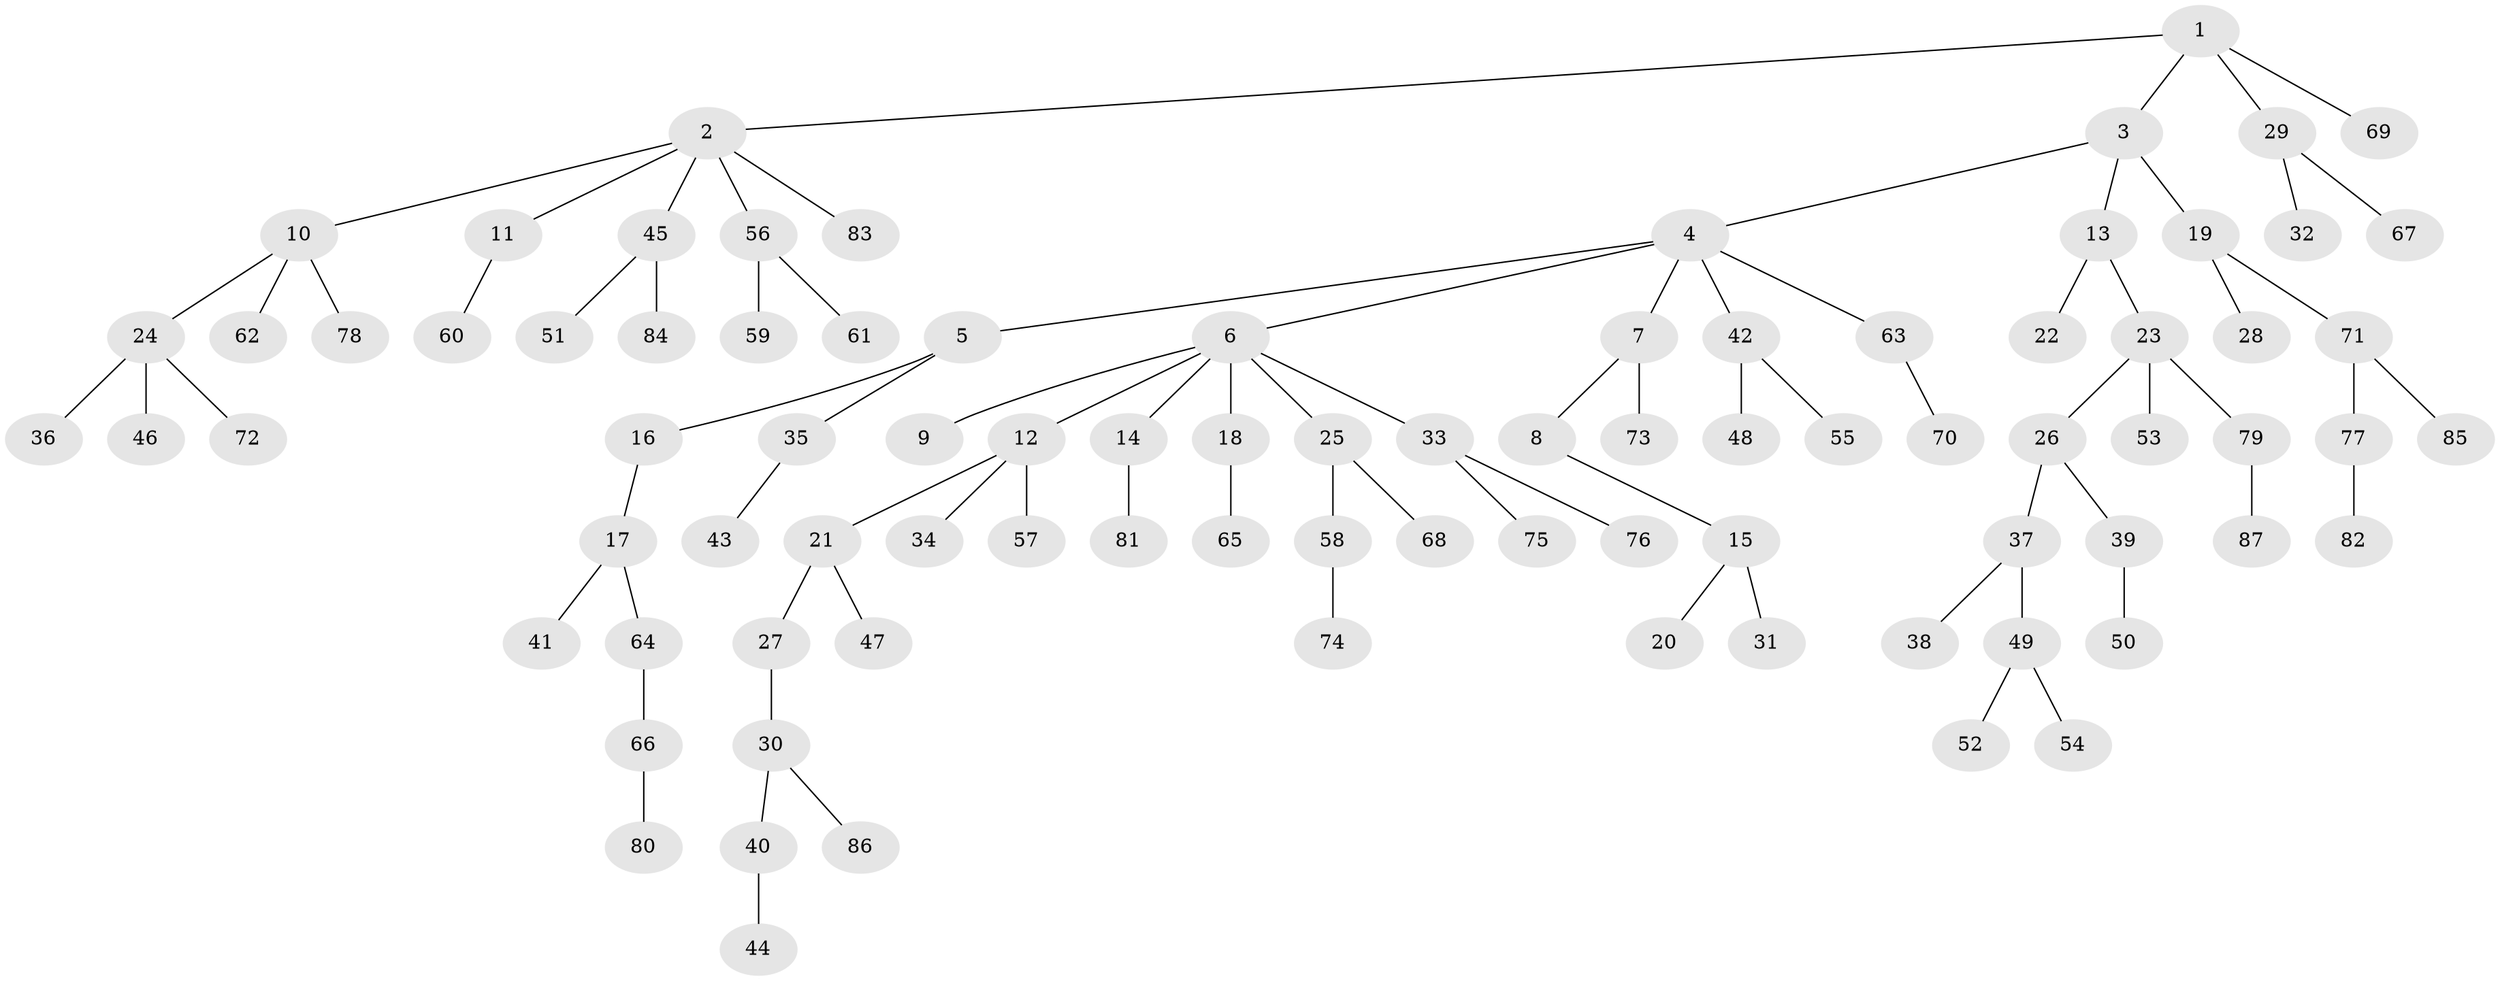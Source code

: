 // coarse degree distribution, {5: 0.017241379310344827, 8: 0.034482758620689655, 4: 0.05172413793103448, 6: 0.017241379310344827, 3: 0.1206896551724138, 1: 0.5862068965517241, 2: 0.1724137931034483}
// Generated by graph-tools (version 1.1) at 2025/52/02/27/25 19:52:10]
// undirected, 87 vertices, 86 edges
graph export_dot {
graph [start="1"]
  node [color=gray90,style=filled];
  1;
  2;
  3;
  4;
  5;
  6;
  7;
  8;
  9;
  10;
  11;
  12;
  13;
  14;
  15;
  16;
  17;
  18;
  19;
  20;
  21;
  22;
  23;
  24;
  25;
  26;
  27;
  28;
  29;
  30;
  31;
  32;
  33;
  34;
  35;
  36;
  37;
  38;
  39;
  40;
  41;
  42;
  43;
  44;
  45;
  46;
  47;
  48;
  49;
  50;
  51;
  52;
  53;
  54;
  55;
  56;
  57;
  58;
  59;
  60;
  61;
  62;
  63;
  64;
  65;
  66;
  67;
  68;
  69;
  70;
  71;
  72;
  73;
  74;
  75;
  76;
  77;
  78;
  79;
  80;
  81;
  82;
  83;
  84;
  85;
  86;
  87;
  1 -- 2;
  1 -- 3;
  1 -- 29;
  1 -- 69;
  2 -- 10;
  2 -- 11;
  2 -- 45;
  2 -- 56;
  2 -- 83;
  3 -- 4;
  3 -- 13;
  3 -- 19;
  4 -- 5;
  4 -- 6;
  4 -- 7;
  4 -- 42;
  4 -- 63;
  5 -- 16;
  5 -- 35;
  6 -- 9;
  6 -- 12;
  6 -- 14;
  6 -- 18;
  6 -- 25;
  6 -- 33;
  7 -- 8;
  7 -- 73;
  8 -- 15;
  10 -- 24;
  10 -- 62;
  10 -- 78;
  11 -- 60;
  12 -- 21;
  12 -- 34;
  12 -- 57;
  13 -- 22;
  13 -- 23;
  14 -- 81;
  15 -- 20;
  15 -- 31;
  16 -- 17;
  17 -- 41;
  17 -- 64;
  18 -- 65;
  19 -- 28;
  19 -- 71;
  21 -- 27;
  21 -- 47;
  23 -- 26;
  23 -- 53;
  23 -- 79;
  24 -- 36;
  24 -- 46;
  24 -- 72;
  25 -- 58;
  25 -- 68;
  26 -- 37;
  26 -- 39;
  27 -- 30;
  29 -- 32;
  29 -- 67;
  30 -- 40;
  30 -- 86;
  33 -- 75;
  33 -- 76;
  35 -- 43;
  37 -- 38;
  37 -- 49;
  39 -- 50;
  40 -- 44;
  42 -- 48;
  42 -- 55;
  45 -- 51;
  45 -- 84;
  49 -- 52;
  49 -- 54;
  56 -- 59;
  56 -- 61;
  58 -- 74;
  63 -- 70;
  64 -- 66;
  66 -- 80;
  71 -- 77;
  71 -- 85;
  77 -- 82;
  79 -- 87;
}
